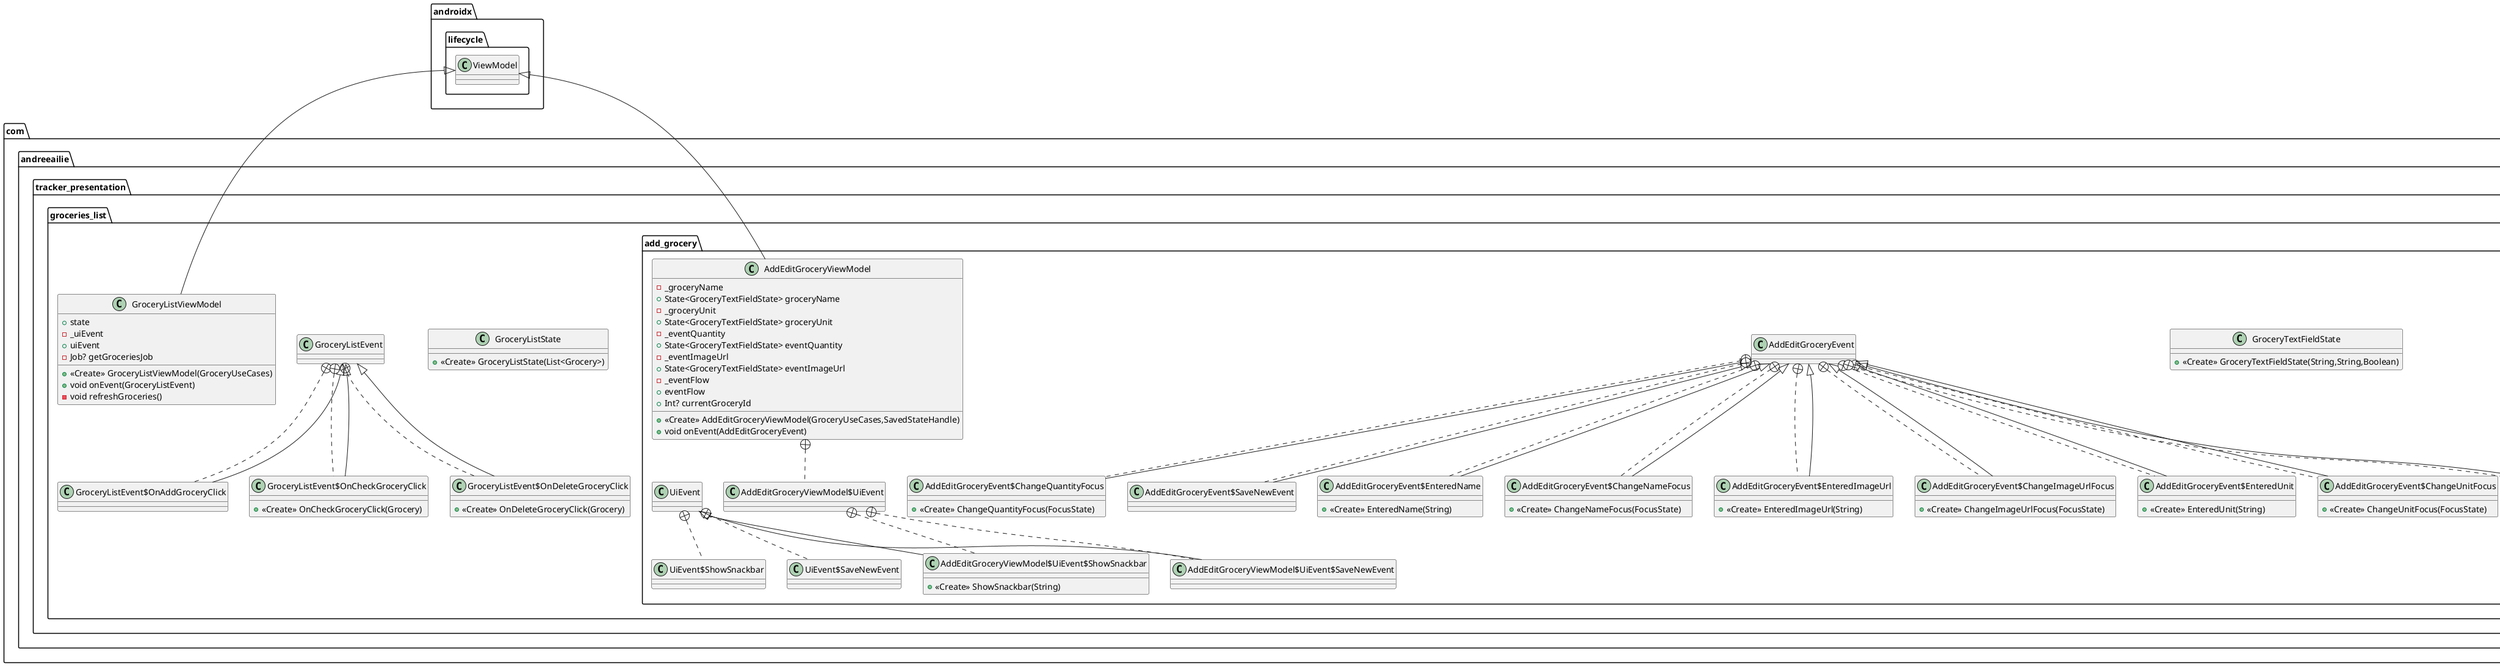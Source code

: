 @startuml
class com.andreeailie.tracker_presentation.groceries_list.add_grocery.GroceryTextFieldState {
+ <<Create>> GroceryTextFieldState(String,String,Boolean)
}

class com.andreeailie.tracker_presentation.groceries_list.GroceryListState {
+ <<Create>> GroceryListState(List<Grocery>)
}

class com.andreeailie.tracker_presentation.groceries_list.add_grocery.AddEditGroceryEvent$EnteredName {
+ <<Create>> EnteredName(String)
}

class com.andreeailie.tracker_presentation.groceries_list.add_grocery.AddEditGroceryEvent$ChangeNameFocus {
+ <<Create>> ChangeNameFocus(FocusState)
}

class com.andreeailie.tracker_presentation.groceries_list.add_grocery.AddEditGroceryEvent$EnteredImageUrl {
+ <<Create>> EnteredImageUrl(String)
}

class com.andreeailie.tracker_presentation.groceries_list.add_grocery.AddEditGroceryEvent$ChangeImageUrlFocus {
+ <<Create>> ChangeImageUrlFocus(FocusState)
}

class com.andreeailie.tracker_presentation.groceries_list.add_grocery.AddEditGroceryEvent$EnteredUnit {
+ <<Create>> EnteredUnit(String)
}

class com.andreeailie.tracker_presentation.groceries_list.add_grocery.AddEditGroceryEvent$ChangeUnitFocus {
+ <<Create>> ChangeUnitFocus(FocusState)
}

class com.andreeailie.tracker_presentation.groceries_list.add_grocery.AddEditGroceryEvent$EnteredQuantity {
+ <<Create>> EnteredQuantity(String)
}

class com.andreeailie.tracker_presentation.groceries_list.add_grocery.AddEditGroceryEvent$ChangeQuantityFocus {
+ <<Create>> ChangeQuantityFocus(FocusState)
}

class com.andreeailie.tracker_presentation.groceries_list.add_grocery.AddEditGroceryEvent$SaveNewEvent {
}
class com.andreeailie.tracker_presentation.groceries_list.add_grocery.AddEditGroceryEvent {
}
class com.andreeailie.tracker_presentation.groceries_list.GroceryListEvent$OnDeleteGroceryClick {
+ <<Create>> OnDeleteGroceryClick(Grocery)
}

class com.andreeailie.tracker_presentation.groceries_list.GroceryListEvent$OnAddGroceryClick {
}
class com.andreeailie.tracker_presentation.groceries_list.GroceryListEvent$OnCheckGroceryClick {
+ <<Create>> OnCheckGroceryClick(Grocery)
}

class com.andreeailie.tracker_presentation.groceries_list.GroceryListEvent {
}
class com.andreeailie.tracker_presentation.groceries_list.add_grocery.AddEditGroceryViewModel$UiEvent$ShowSnackbar {
+ <<Create>> ShowSnackbar(String)
}

class com.andreeailie.tracker_presentation.groceries_list.add_grocery.AddEditGroceryViewModel$UiEvent$SaveNewEvent {
}
class com.andreeailie.tracker_presentation.groceries_list.add_grocery.AddEditGroceryViewModel$UiEvent {
}
class com.andreeailie.tracker_presentation.groceries_list.add_grocery.AddEditGroceryViewModel {
-  _groceryName
+ State<GroceryTextFieldState> groceryName
-  _groceryUnit
+ State<GroceryTextFieldState> groceryUnit
-  _eventQuantity
+ State<GroceryTextFieldState> eventQuantity
-  _eventImageUrl
+ State<GroceryTextFieldState> eventImageUrl
-  _eventFlow
+  eventFlow
+ Int? currentGroceryId
+ <<Create>> AddEditGroceryViewModel(GroceryUseCases,SavedStateHandle)
+ void onEvent(AddEditGroceryEvent)
}


class com.andreeailie.tracker_presentation.groceries_list.GroceryListViewModel {
+  state
-  _uiEvent
+  uiEvent
- Job? getGroceriesJob
+ <<Create>> GroceryListViewModel(GroceryUseCases)
+ void onEvent(GroceryListEvent)
- void refreshGroceries()
}




com.andreeailie.tracker_presentation.groceries_list.add_grocery.AddEditGroceryEvent +.. com.andreeailie.tracker_presentation.groceries_list.add_grocery.AddEditGroceryEvent$EnteredName
com.andreeailie.tracker_presentation.groceries_list.add_grocery.AddEditGroceryEvent <|-- com.andreeailie.tracker_presentation.groceries_list.add_grocery.AddEditGroceryEvent$EnteredName
com.andreeailie.tracker_presentation.groceries_list.add_grocery.AddEditGroceryEvent +.. com.andreeailie.tracker_presentation.groceries_list.add_grocery.AddEditGroceryEvent$ChangeNameFocus
com.andreeailie.tracker_presentation.groceries_list.add_grocery.AddEditGroceryEvent <|-- com.andreeailie.tracker_presentation.groceries_list.add_grocery.AddEditGroceryEvent$ChangeNameFocus
com.andreeailie.tracker_presentation.groceries_list.add_grocery.AddEditGroceryEvent +.. com.andreeailie.tracker_presentation.groceries_list.add_grocery.AddEditGroceryEvent$EnteredImageUrl
com.andreeailie.tracker_presentation.groceries_list.add_grocery.AddEditGroceryEvent <|-- com.andreeailie.tracker_presentation.groceries_list.add_grocery.AddEditGroceryEvent$EnteredImageUrl
com.andreeailie.tracker_presentation.groceries_list.add_grocery.AddEditGroceryEvent +.. com.andreeailie.tracker_presentation.groceries_list.add_grocery.AddEditGroceryEvent$ChangeImageUrlFocus
com.andreeailie.tracker_presentation.groceries_list.add_grocery.AddEditGroceryEvent <|-- com.andreeailie.tracker_presentation.groceries_list.add_grocery.AddEditGroceryEvent$ChangeImageUrlFocus
com.andreeailie.tracker_presentation.groceries_list.add_grocery.AddEditGroceryEvent +.. com.andreeailie.tracker_presentation.groceries_list.add_grocery.AddEditGroceryEvent$EnteredUnit
com.andreeailie.tracker_presentation.groceries_list.add_grocery.AddEditGroceryEvent <|-- com.andreeailie.tracker_presentation.groceries_list.add_grocery.AddEditGroceryEvent$EnteredUnit
com.andreeailie.tracker_presentation.groceries_list.add_grocery.AddEditGroceryEvent +.. com.andreeailie.tracker_presentation.groceries_list.add_grocery.AddEditGroceryEvent$ChangeUnitFocus
com.andreeailie.tracker_presentation.groceries_list.add_grocery.AddEditGroceryEvent <|-- com.andreeailie.tracker_presentation.groceries_list.add_grocery.AddEditGroceryEvent$ChangeUnitFocus
com.andreeailie.tracker_presentation.groceries_list.add_grocery.AddEditGroceryEvent +.. com.andreeailie.tracker_presentation.groceries_list.add_grocery.AddEditGroceryEvent$EnteredQuantity
com.andreeailie.tracker_presentation.groceries_list.add_grocery.AddEditGroceryEvent <|-- com.andreeailie.tracker_presentation.groceries_list.add_grocery.AddEditGroceryEvent$EnteredQuantity
com.andreeailie.tracker_presentation.groceries_list.add_grocery.AddEditGroceryEvent +.. com.andreeailie.tracker_presentation.groceries_list.add_grocery.AddEditGroceryEvent$ChangeQuantityFocus
com.andreeailie.tracker_presentation.groceries_list.add_grocery.AddEditGroceryEvent <|-- com.andreeailie.tracker_presentation.groceries_list.add_grocery.AddEditGroceryEvent$ChangeQuantityFocus
com.andreeailie.tracker_presentation.groceries_list.add_grocery.AddEditGroceryEvent +.. com.andreeailie.tracker_presentation.groceries_list.add_grocery.AddEditGroceryEvent$SaveNewEvent
com.andreeailie.tracker_presentation.groceries_list.add_grocery.AddEditGroceryEvent <|-- com.andreeailie.tracker_presentation.groceries_list.add_grocery.AddEditGroceryEvent$SaveNewEvent
com.andreeailie.tracker_presentation.groceries_list.GroceryListEvent +.. com.andreeailie.tracker_presentation.groceries_list.GroceryListEvent$OnDeleteGroceryClick
com.andreeailie.tracker_presentation.groceries_list.GroceryListEvent <|-- com.andreeailie.tracker_presentation.groceries_list.GroceryListEvent$OnDeleteGroceryClick
com.andreeailie.tracker_presentation.groceries_list.GroceryListEvent +.. com.andreeailie.tracker_presentation.groceries_list.GroceryListEvent$OnAddGroceryClick
com.andreeailie.tracker_presentation.groceries_list.GroceryListEvent <|-- com.andreeailie.tracker_presentation.groceries_list.GroceryListEvent$OnAddGroceryClick
com.andreeailie.tracker_presentation.groceries_list.GroceryListEvent +.. com.andreeailie.tracker_presentation.groceries_list.GroceryListEvent$OnCheckGroceryClick
com.andreeailie.tracker_presentation.groceries_list.GroceryListEvent <|-- com.andreeailie.tracker_presentation.groceries_list.GroceryListEvent$OnCheckGroceryClick
com.andreeailie.tracker_presentation.groceries_list.add_grocery.UiEvent +.. com.andreeailie.tracker_presentation.groceries_list.add_grocery.UiEvent$ShowSnackbar
com.andreeailie.tracker_presentation.groceries_list.add_grocery.AddEditGroceryViewModel$UiEvent +.. com.andreeailie.tracker_presentation.groceries_list.add_grocery.AddEditGroceryViewModel$UiEvent$ShowSnackbar
com.andreeailie.tracker_presentation.groceries_list.add_grocery.UiEvent <|-- com.andreeailie.tracker_presentation.groceries_list.add_grocery.AddEditGroceryViewModel$UiEvent$ShowSnackbar
com.andreeailie.tracker_presentation.groceries_list.add_grocery.UiEvent +.. com.andreeailie.tracker_presentation.groceries_list.add_grocery.UiEvent$SaveNewEvent
com.andreeailie.tracker_presentation.groceries_list.add_grocery.AddEditGroceryViewModel$UiEvent +.. com.andreeailie.tracker_presentation.groceries_list.add_grocery.AddEditGroceryViewModel$UiEvent$SaveNewEvent
com.andreeailie.tracker_presentation.groceries_list.add_grocery.UiEvent <|-- com.andreeailie.tracker_presentation.groceries_list.add_grocery.AddEditGroceryViewModel$UiEvent$SaveNewEvent
com.andreeailie.tracker_presentation.groceries_list.add_grocery.AddEditGroceryViewModel +.. com.andreeailie.tracker_presentation.groceries_list.add_grocery.AddEditGroceryViewModel$UiEvent
androidx.lifecycle.ViewModel <|-- com.andreeailie.tracker_presentation.groceries_list.add_grocery.AddEditGroceryViewModel
androidx.lifecycle.ViewModel <|-- com.andreeailie.tracker_presentation.groceries_list.GroceryListViewModel
@enduml